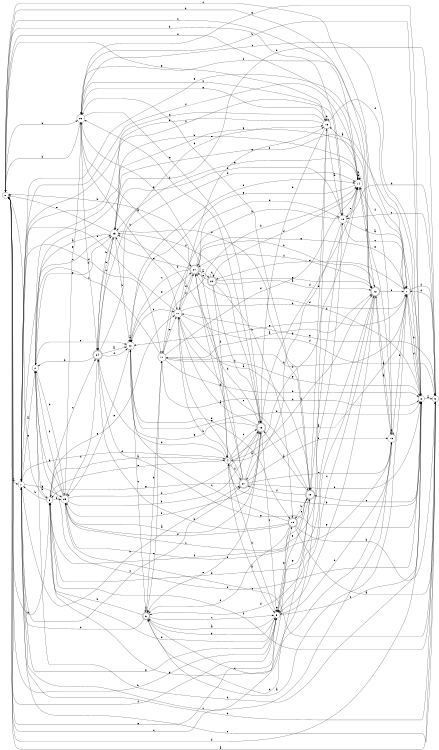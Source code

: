digraph n23_2 {
__start0 [label="" shape="none"];

rankdir=LR;
size="8,5";

s0 [style="filled", color="black", fillcolor="white" shape="circle", label="0"];
s1 [style="filled", color="black", fillcolor="white" shape="circle", label="1"];
s2 [style="filled", color="black", fillcolor="white" shape="circle", label="2"];
s3 [style="filled", color="black", fillcolor="white" shape="circle", label="3"];
s4 [style="filled", color="black", fillcolor="white" shape="circle", label="4"];
s5 [style="filled", color="black", fillcolor="white" shape="circle", label="5"];
s6 [style="rounded,filled", color="black", fillcolor="white" shape="doublecircle", label="6"];
s7 [style="filled", color="black", fillcolor="white" shape="circle", label="7"];
s8 [style="filled", color="black", fillcolor="white" shape="circle", label="8"];
s9 [style="filled", color="black", fillcolor="white" shape="circle", label="9"];
s10 [style="filled", color="black", fillcolor="white" shape="circle", label="10"];
s11 [style="filled", color="black", fillcolor="white" shape="circle", label="11"];
s12 [style="rounded,filled", color="black", fillcolor="white" shape="doublecircle", label="12"];
s13 [style="filled", color="black", fillcolor="white" shape="circle", label="13"];
s14 [style="filled", color="black", fillcolor="white" shape="circle", label="14"];
s15 [style="filled", color="black", fillcolor="white" shape="circle", label="15"];
s16 [style="rounded,filled", color="black", fillcolor="white" shape="doublecircle", label="16"];
s17 [style="filled", color="black", fillcolor="white" shape="circle", label="17"];
s18 [style="rounded,filled", color="black", fillcolor="white" shape="doublecircle", label="18"];
s19 [style="rounded,filled", color="black", fillcolor="white" shape="doublecircle", label="19"];
s20 [style="filled", color="black", fillcolor="white" shape="circle", label="20"];
s21 [style="rounded,filled", color="black", fillcolor="white" shape="doublecircle", label="21"];
s22 [style="rounded,filled", color="black", fillcolor="white" shape="doublecircle", label="22"];
s23 [style="filled", color="black", fillcolor="white" shape="circle", label="23"];
s24 [style="rounded,filled", color="black", fillcolor="white" shape="doublecircle", label="24"];
s25 [style="filled", color="black", fillcolor="white" shape="circle", label="25"];
s26 [style="filled", color="black", fillcolor="white" shape="circle", label="26"];
s27 [style="rounded,filled", color="black", fillcolor="white" shape="doublecircle", label="27"];
s0 -> s1 [label="a"];
s0 -> s10 [label="b"];
s0 -> s18 [label="c"];
s0 -> s8 [label="d"];
s0 -> s5 [label="e"];
s0 -> s14 [label="f"];
s0 -> s3 [label="g"];
s0 -> s26 [label="h"];
s1 -> s2 [label="a"];
s1 -> s27 [label="b"];
s1 -> s27 [label="c"];
s1 -> s4 [label="d"];
s1 -> s12 [label="e"];
s1 -> s11 [label="f"];
s1 -> s5 [label="g"];
s1 -> s25 [label="h"];
s2 -> s3 [label="a"];
s2 -> s14 [label="b"];
s2 -> s23 [label="c"];
s2 -> s25 [label="d"];
s2 -> s20 [label="e"];
s2 -> s8 [label="f"];
s2 -> s23 [label="g"];
s2 -> s8 [label="h"];
s3 -> s4 [label="a"];
s3 -> s25 [label="b"];
s3 -> s24 [label="c"];
s3 -> s12 [label="d"];
s3 -> s17 [label="e"];
s3 -> s10 [label="f"];
s3 -> s0 [label="g"];
s3 -> s1 [label="h"];
s4 -> s5 [label="a"];
s4 -> s12 [label="b"];
s4 -> s16 [label="c"];
s4 -> s24 [label="d"];
s4 -> s3 [label="e"];
s4 -> s27 [label="f"];
s4 -> s26 [label="g"];
s4 -> s14 [label="h"];
s5 -> s6 [label="a"];
s5 -> s0 [label="b"];
s5 -> s8 [label="c"];
s5 -> s3 [label="d"];
s5 -> s5 [label="e"];
s5 -> s0 [label="f"];
s5 -> s19 [label="g"];
s5 -> s4 [label="h"];
s6 -> s7 [label="a"];
s6 -> s3 [label="b"];
s6 -> s5 [label="c"];
s6 -> s1 [label="d"];
s6 -> s11 [label="e"];
s6 -> s6 [label="f"];
s6 -> s5 [label="g"];
s6 -> s11 [label="h"];
s7 -> s4 [label="a"];
s7 -> s8 [label="b"];
s7 -> s0 [label="c"];
s7 -> s8 [label="d"];
s7 -> s22 [label="e"];
s7 -> s9 [label="f"];
s7 -> s20 [label="g"];
s7 -> s11 [label="h"];
s8 -> s9 [label="a"];
s8 -> s26 [label="b"];
s8 -> s26 [label="c"];
s8 -> s21 [label="d"];
s8 -> s18 [label="e"];
s8 -> s23 [label="f"];
s8 -> s26 [label="g"];
s8 -> s4 [label="h"];
s9 -> s0 [label="a"];
s9 -> s1 [label="b"];
s9 -> s10 [label="c"];
s9 -> s7 [label="d"];
s9 -> s1 [label="e"];
s9 -> s3 [label="f"];
s9 -> s17 [label="g"];
s9 -> s10 [label="h"];
s10 -> s7 [label="a"];
s10 -> s11 [label="b"];
s10 -> s7 [label="c"];
s10 -> s18 [label="d"];
s10 -> s14 [label="e"];
s10 -> s2 [label="f"];
s10 -> s27 [label="g"];
s10 -> s23 [label="h"];
s11 -> s12 [label="a"];
s11 -> s14 [label="b"];
s11 -> s1 [label="c"];
s11 -> s8 [label="d"];
s11 -> s17 [label="e"];
s11 -> s14 [label="f"];
s11 -> s8 [label="g"];
s11 -> s8 [label="h"];
s12 -> s13 [label="a"];
s12 -> s21 [label="b"];
s12 -> s5 [label="c"];
s12 -> s6 [label="d"];
s12 -> s7 [label="e"];
s12 -> s21 [label="f"];
s12 -> s5 [label="g"];
s12 -> s0 [label="h"];
s13 -> s12 [label="a"];
s13 -> s5 [label="b"];
s13 -> s1 [label="c"];
s13 -> s6 [label="d"];
s13 -> s14 [label="e"];
s13 -> s14 [label="f"];
s13 -> s13 [label="g"];
s13 -> s7 [label="h"];
s14 -> s15 [label="a"];
s14 -> s12 [label="b"];
s14 -> s0 [label="c"];
s14 -> s14 [label="d"];
s14 -> s23 [label="e"];
s14 -> s1 [label="f"];
s14 -> s20 [label="g"];
s14 -> s14 [label="h"];
s15 -> s10 [label="a"];
s15 -> s1 [label="b"];
s15 -> s6 [label="c"];
s15 -> s15 [label="d"];
s15 -> s1 [label="e"];
s15 -> s8 [label="f"];
s15 -> s0 [label="g"];
s15 -> s16 [label="h"];
s16 -> s17 [label="a"];
s16 -> s25 [label="b"];
s16 -> s5 [label="c"];
s16 -> s14 [label="d"];
s16 -> s6 [label="e"];
s16 -> s23 [label="f"];
s16 -> s20 [label="g"];
s16 -> s26 [label="h"];
s17 -> s18 [label="a"];
s17 -> s7 [label="b"];
s17 -> s18 [label="c"];
s17 -> s9 [label="d"];
s17 -> s1 [label="e"];
s17 -> s21 [label="f"];
s17 -> s15 [label="g"];
s17 -> s4 [label="h"];
s18 -> s16 [label="a"];
s18 -> s19 [label="b"];
s18 -> s25 [label="c"];
s18 -> s26 [label="d"];
s18 -> s5 [label="e"];
s18 -> s27 [label="f"];
s18 -> s5 [label="g"];
s18 -> s15 [label="h"];
s19 -> s9 [label="a"];
s19 -> s9 [label="b"];
s19 -> s20 [label="c"];
s19 -> s6 [label="d"];
s19 -> s18 [label="e"];
s19 -> s25 [label="f"];
s19 -> s3 [label="g"];
s19 -> s24 [label="h"];
s20 -> s20 [label="a"];
s20 -> s17 [label="b"];
s20 -> s6 [label="c"];
s20 -> s19 [label="d"];
s20 -> s21 [label="e"];
s20 -> s14 [label="f"];
s20 -> s25 [label="g"];
s20 -> s8 [label="h"];
s21 -> s22 [label="a"];
s21 -> s0 [label="b"];
s21 -> s20 [label="c"];
s21 -> s10 [label="d"];
s21 -> s23 [label="e"];
s21 -> s17 [label="f"];
s21 -> s7 [label="g"];
s21 -> s16 [label="h"];
s22 -> s12 [label="a"];
s22 -> s16 [label="b"];
s22 -> s22 [label="c"];
s22 -> s14 [label="d"];
s22 -> s21 [label="e"];
s22 -> s4 [label="f"];
s22 -> s12 [label="g"];
s22 -> s19 [label="h"];
s23 -> s2 [label="a"];
s23 -> s20 [label="b"];
s23 -> s24 [label="c"];
s23 -> s9 [label="d"];
s23 -> s0 [label="e"];
s23 -> s18 [label="f"];
s23 -> s12 [label="g"];
s23 -> s24 [label="h"];
s24 -> s20 [label="a"];
s24 -> s23 [label="b"];
s24 -> s25 [label="c"];
s24 -> s14 [label="d"];
s24 -> s15 [label="e"];
s24 -> s20 [label="f"];
s24 -> s8 [label="g"];
s24 -> s2 [label="h"];
s25 -> s16 [label="a"];
s25 -> s16 [label="b"];
s25 -> s9 [label="c"];
s25 -> s16 [label="d"];
s25 -> s13 [label="e"];
s25 -> s2 [label="f"];
s25 -> s26 [label="g"];
s25 -> s2 [label="h"];
s26 -> s21 [label="a"];
s26 -> s17 [label="b"];
s26 -> s15 [label="c"];
s26 -> s24 [label="d"];
s26 -> s16 [label="e"];
s26 -> s7 [label="f"];
s26 -> s15 [label="g"];
s26 -> s0 [label="h"];
s27 -> s16 [label="a"];
s27 -> s8 [label="b"];
s27 -> s13 [label="c"];
s27 -> s21 [label="d"];
s27 -> s17 [label="e"];
s27 -> s13 [label="f"];
s27 -> s3 [label="g"];
s27 -> s23 [label="h"];

}